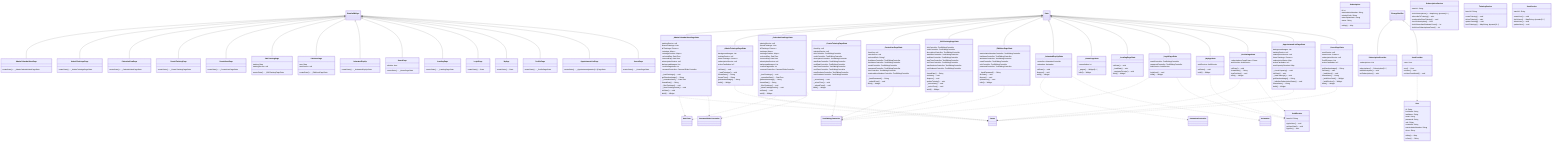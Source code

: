 classDiagram
class AdminCalendarViewPage {
createState(): _AdminCalendarViewPageState
}
StatefulWidget <|-- AdminCalendarViewPage
class _AdminCalendarViewPageState {
trainingService: null
filteredTrainings: List<Map<String, dynamic>>
allTrainings: Future<List<Map<String, dynamic>>>
-trainings: Map<DateTime, List<Map<String, dynamic>>>
-trainingsCounter: Map<DateTime, List<Map<String, dynamic>>>
-selectedDay: DateTime
-focusedDay: DateTime
subscriptionService: null
backgroundImages: List<String>
-currentPageIndex: int
-carouselController: CarouselSliderController
-_loadTrainings(): void
getRandomImage(): String
-_normalizeDate(): DateTime
formatDate(): String
-_filterTrainings(): void
-_showTrainingDetails(): void
initState(): void
build(): Widget
}
State <|-- _AdminCalendarViewPageState
_AdminCalendarViewPageState ..> Future
_AdminCalendarViewPageState ..> DateTime
_AdminCalendarViewPageState ..> CarouselSliderController
class AdminTrainingsPage {
createState(): _AdminTrainingsPageState
}
StatefulWidget <|-- AdminTrainingsPage
class _AdminTrainingsPageState {
backgroundImages: List<String>
trainingService: null
futureTrainings: Future<List<Map<String, dynamic>>>
subscriptionService: null
activeCardIndex: int?
initState(): void
-_loadTrainings(): void
formatDate(): String
formatTime(): String
getRandomImage(): String
build(): Widget
}
State <|-- _AdminTrainingsPageState
_AdminTrainingsPageState ..> Future
class CalendarViewPage {
createState(): _CalendarViewPageState
}
StatefulWidget <|-- CalendarViewPage
class _CalendarViewPageState {
trainingService: null
filteredTrainings: List<Map<String, dynamic>>
allTrainings: Future<List<Map<String, dynamic>>>
-trainings: Map<DateTime, List<Map<String, dynamic>>>
-trainingsCounter: Map<DateTime, List<Map<String, dynamic>>>
-selectedDay: DateTime
-focusedDay: DateTime
subscriptionService: null
backgroundImages: List<String>
-currentPageIndex: int
-carouselController: CarouselSliderController
-_loadTrainings(): void
-_normalizeDate(): DateTime
getRandomImage(): String
formatDate(): String
-_filterTrainings(): void
-_showTrainingDetails(): void
initState(): void
build(): Widget
}
State <|-- _CalendarViewPageState
_CalendarViewPageState ..> Future
_CalendarViewPageState ..> DateTime
_CalendarViewPageState ..> CarouselSliderController
class CreateTrainingPage {
createState(): _CreateTrainingPageState
}
StatefulWidget <|-- CreateTrainingPage
class _CreateTrainingPageState {
-formKey: null
-trainingService: null
-titleController: TextEditingController
-codeController: TextEditingController
-descriptionController: TextEditingController
-startDateController: TextEditingController
-endDateController: TextEditingController
-startTimeController: TextEditingController
-endTimeController: TextEditingController
-maxStudentsController: TextEditingController
-minStudentsController: TextEditingController
-_selectDate(): void
-_selectTime(): void
-_submitForm(): void
build(): Widget
}
State <|-- _CreateTrainingPageState
_CreateTrainingPageState ..> TextEditingController
class CreateUserPage {
createState(): _CreateUserPageState
}
StatefulWidget <|-- CreateUserPage
class _CreateUserPageState {
-formKey: null
-userService: null
-selectedRole: String?
-firstNameController: TextEditingController
-lastNameController: TextEditingController
-emailController: TextEditingController
-passwordController: TextEditingController
-roleController: TextEditingController
-matriculationNumberController: TextEditingController
-_hashPassword(): String
-_submitForm(): void
build(): Widget
}
State <|-- _CreateUserPageState
_CreateUserPageState ..> TextEditingController
class EditTrainingPage {
training: Map<String, dynamic>
trainingService: null
createState(): _EditTrainingPageState
}
StatefulWidget <|-- EditTrainingPage
class _EditTrainingPageState {
titleController: TextEditingController
codeController: TextEditingController
descriptionController: TextEditingController
startDateController: TextEditingController
endDateController: TextEditingController
startTimeController: TextEditingController
endTimeController: TextEditingController
maxStudentsController: TextEditingController
minStudentsController: TextEditingController
formatDate(): String
initState(): void
dispose(): void
updateTraining(): void
-_selectDate(): void
-_selectTime(): void
build(): Widget
}
State <|-- _EditTrainingPageState
_EditTrainingPageState ..> TextEditingController
class EditUserPage {
user: Map<String, dynamic>
userService: null
createState(): _EditUserPageState
}
StatefulWidget <|-- EditUserPage
class _EditUserPageState {
matriculationNumberController: TextEditingController
firstNameController: TextEditingController
lastNameController: TextEditingController
emailController: TextEditingController
roleController: TextEditingController
passwordController: TextEditingController
-_hashPassword(): String
initState(): void
dispose(): void
updateUser(): void
build(): Widget
}
State <|-- _EditUserPageState
_EditUserPageState ..> TextEditingController
class AnimatedPopUp {
createState(): _AnimatedPopUpState
}
StatefulWidget <|-- AnimatedPopUp
class _AnimatedPopUpState {
-controller: AnimationController
-animation: Animation<double>
initState(): void
dispose(): void
build(): Widget
}
State <|-- _AnimatedPopUpState
_AnimatedPopUpState ..> AnimationController
_AnimatedPopUpState ..> Animation
class HomePage {
isAdmin: bool
createState(): _HomePageState
}
StatefulWidget <|-- HomePage
class _HomePageState {
-currentIndex: int
-_pages(): Widget[0..*]
build(): Widget
}
State <|-- _HomePageState
class LoadingPage {
createState(): _LoadingPageState
}
StatefulWidget <|-- LoadingPage
class _LoadingPageState {
initState(): void
-_loadData(): void
-_navigateToLogin(): void
build(): Widget
}
State <|-- _LoadingPageState
class LoginPage {
createState(): State<LoginPage
}
StatefulWidget <|-- LoginPage
class _LoginPageState {
emailController: TextEditingController
passwordController: TextEditingController
authService: AuthService
loginUser(): void
build(): Widget
}
State <|-- _LoginPageState
_LoginPageState ..> TextEditingController
_LoginPageState ..> AuthService
class MyApp {
createState(): State<MyApp
}
StatefulWidget <|-- MyApp
class _MyAppState {
authService: AuthService
initState(): void
build(): Widget
}
State <|-- _MyAppState
_MyAppState ..> AuthService
class Subscription {
id: int
matriculationNumber: String
trainingCode: String
subscriptionDate: String
status: String
toMap(): Map<String, dynamic
}
class User {
id: String
firstName: String
lastName: String
email: String
password: String
role: String
createdAt: String
matriculationNumber: String
token: String
toMap(): Map<String, dynamic
toJson(): String
}
class ProfilePage {
createState(): _ProfilePageState
}
StatefulWidget <|-- ProfilePage
class _ProfilePageState {
-subscriptionsCountFuture: Future<int>
authService: AuthService
initState(): void
formatDate(): String
signOutUser(): void
build(): Widget
}
State <|-- _ProfilePageState
_ProfilePageState ..> Future
_ProfilePageState ..> AuthService
class SubscriptionProvider {
-subscriptions: List<Subscription>
subscriptions(): Subscription[0..*]
addSubscription(): void
setSubscriptions(): void
}
ChangeNotifier <|-- SubscriptionProvider
class UserProvider {
-user: User
user(): User
setUser(): void
setUserFromModel(): void
}
ChangeNotifier <|-- UserProvider
UserProvider ..> User
class AuthService {
baseUrl: String
signInUser(): void
getUserData(): void
signOut(): void
}
class SubscriptionService {
baseUrl: String
fetchSubscriptions(): MapString, dynamic[0..*]
subscribeToTraining(): void
unsubscribeFromTraining(): void
checkSubscription(): bool
fetchSubscribedStudentsCount(): int
fetchUserSubscriptionsCount(): int
}
class TrainingService {
baseUrl: String
createTraining(): void
deleteTraining(): void
updateTraining(): void
fetchTrainings(): MapString, dynamic[0..*]
}
class UserService {
baseUrl: String
createUser(): void
fetchUsers(): MapString, dynamic[0..*]
deleteUser(): void
updateUser(): void
}
class AppointmentListPage {
createState(): _Appointmentdynamic[0..*]PageState
}
StatefulWidget <|-- AppointmentListPage
class _AppointmentListPageState {
backgroundImages: List<String>
trainingService: null
subscriptionService: null
futureTrainings: Future<List<Map<String, dynamic>>>
subscriptionStatus: Map<String, bool>
activeCardIndex: int?
maxCapacityReached: Map<String, bool>
-_checkCapacity(): void
initState(): void
-_loadTrainings(): void
getRandomImage(): String
-_initializeSubscriptionStatus(): void
formatDate(): String
build(): Widget
}
State <|-- _AppointmentListPageState
_AppointmentListPageState ..> Future
class UsersPage {
createState(): _UsersPageState
}
StatefulWidget <|-- UsersPage
class _UsersPageState {
userService: null
futureUsers: Future<List<Map<String, dynamic>>>
subscriptionService: null
ProfilPictures: List<String>
activeCardIndex: int?
getRandomImage(): String
initState(): void
-_loadUsers(): void
formatDate(): String
-_buildUserCard(): Widget
-_buildSection(): Widget
build(): Widget
}
State <|-- _UsersPageState
_UsersPageState ..> Future